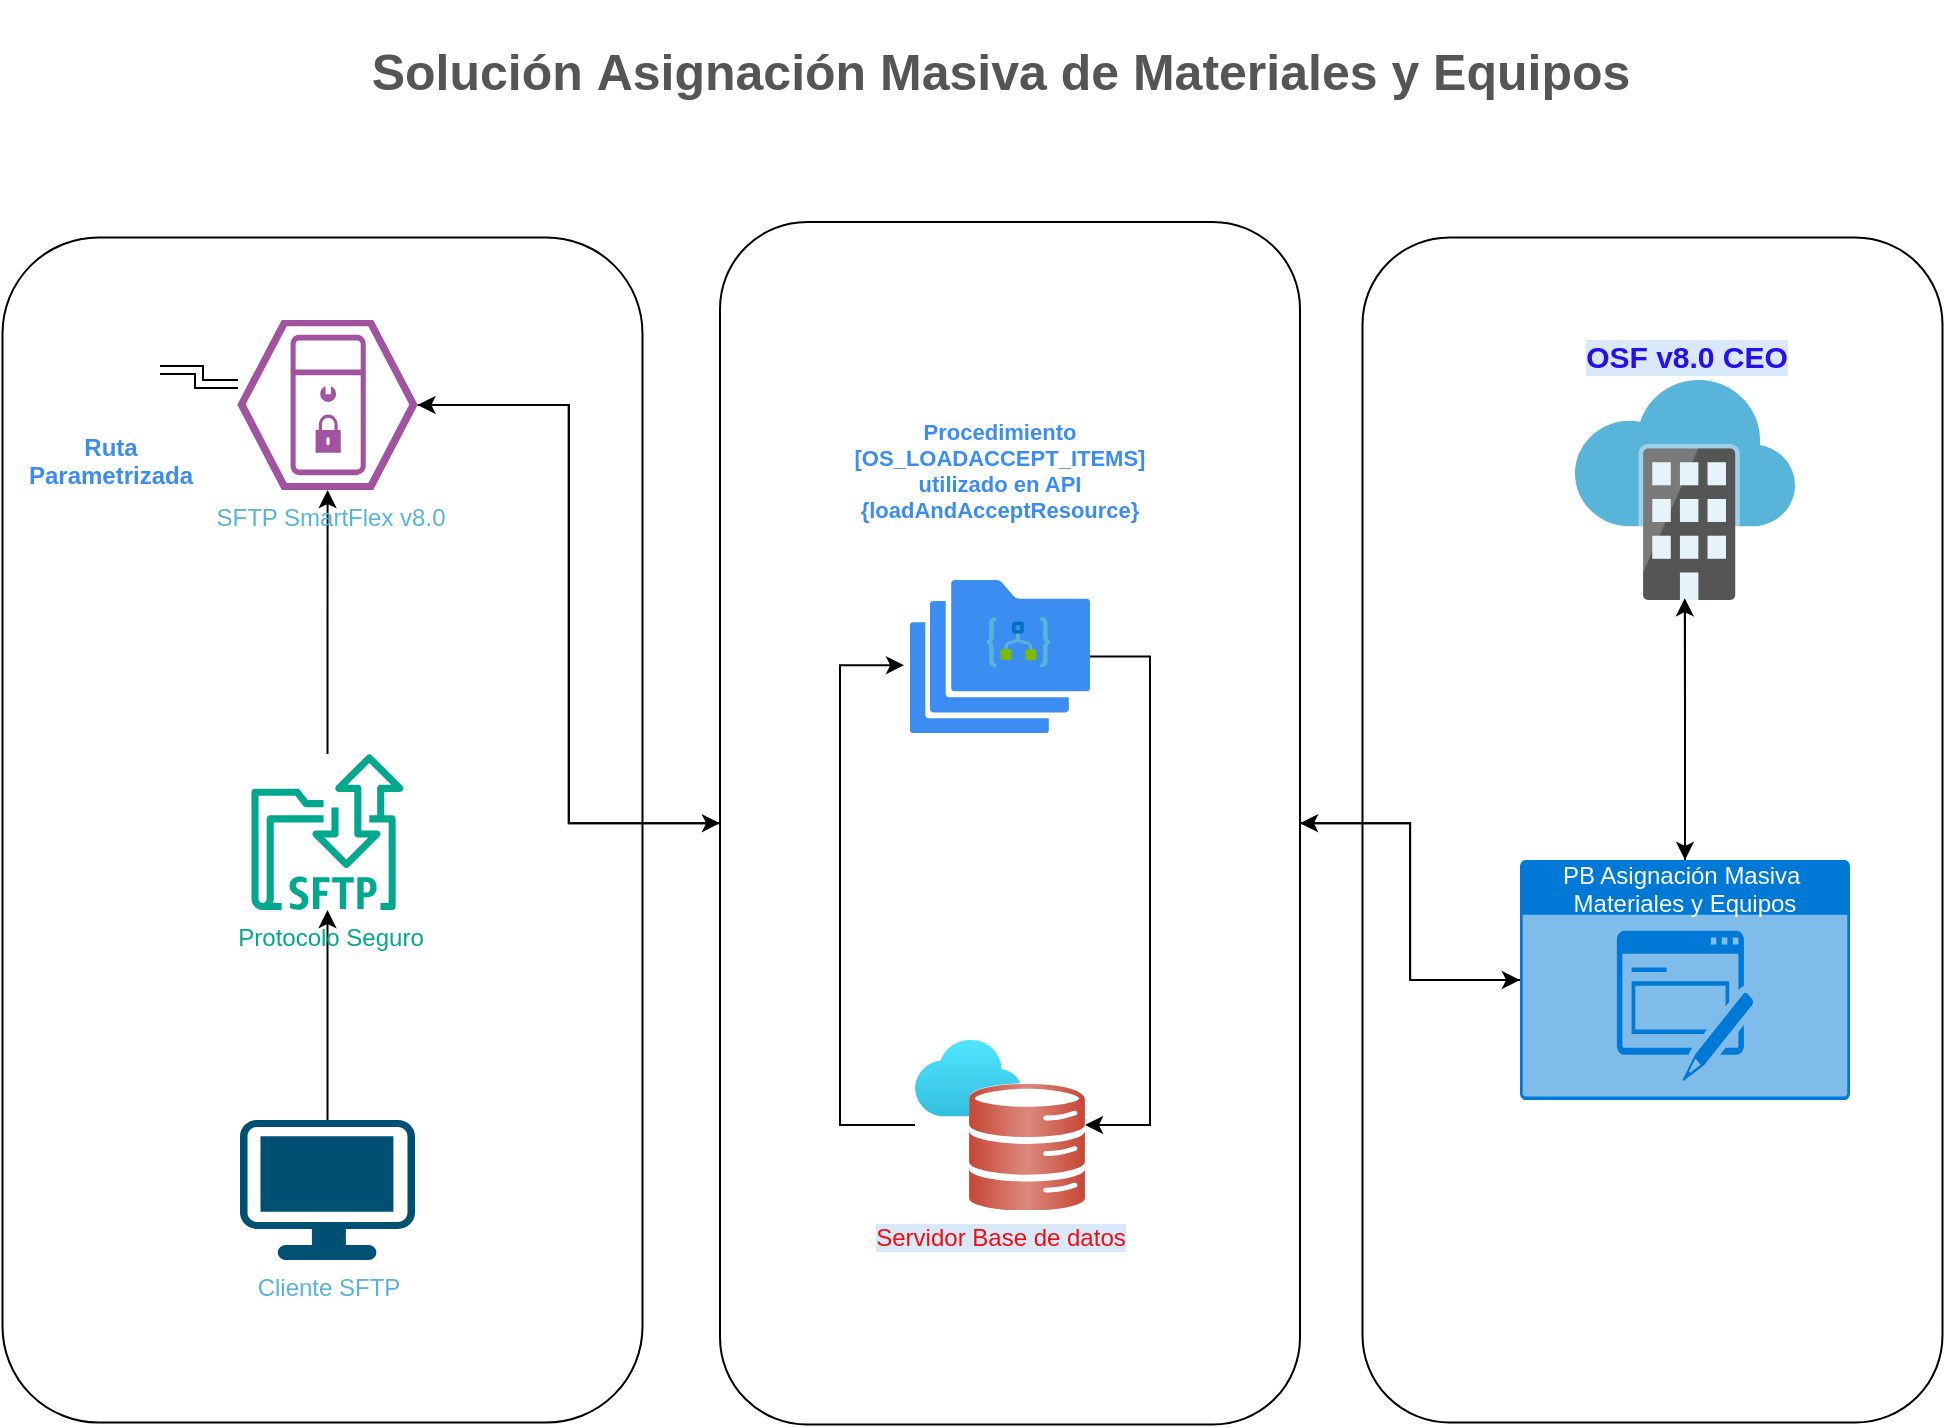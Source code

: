 <mxfile version="28.1.0">
  <diagram name="Página-1" id="GaKZNHGlAN73U_5XXHMx">
    <mxGraphModel dx="1418" dy="786" grid="1" gridSize="10" guides="1" tooltips="1" connect="1" arrows="1" fold="1" page="1" pageScale="1" pageWidth="1169" pageHeight="827" math="0" shadow="0">
      <root>
        <mxCell id="0" />
        <mxCell id="1" parent="0" />
        <mxCell id="tklojOHJzrnAR231xeOE-2" value="" style="rounded=1;whiteSpace=wrap;html=1;rotation=90;" parent="1" vertex="1">
          <mxGeometry x="600" y="330" width="592.5" height="290" as="geometry" />
        </mxCell>
        <mxCell id="tklojOHJzrnAR231xeOE-22" value="" style="rounded=1;whiteSpace=wrap;html=1;rotation=90;" parent="1" vertex="1">
          <mxGeometry x="274.38" y="326.63" width="601.25" height="290" as="geometry" />
        </mxCell>
        <mxCell id="tklojOHJzrnAR231xeOE-23" value="" style="rounded=1;whiteSpace=wrap;html=1;rotation=90;" parent="1" vertex="1">
          <mxGeometry x="-65" y="315" width="592.5" height="320" as="geometry" />
        </mxCell>
        <mxCell id="tklojOHJzrnAR231xeOE-1" value="OSF v8.0 CEO" style="image;sketch=0;aspect=fixed;html=1;points=[];align=center;fontSize=15;image=img/lib/mscae/Software_as_a_Service.svg;labelBackgroundColor=light-dark(#dae8fc, #ededed);fontColor=light-dark(#280eec, #ededed);fontStyle=1;labelPosition=center;verticalLabelPosition=top;verticalAlign=bottom;" parent="1" vertex="1">
          <mxGeometry x="857.5" y="250" width="110" height="110" as="geometry" />
        </mxCell>
        <mxCell id="tklojOHJzrnAR231xeOE-12" style="edgeStyle=orthogonalEdgeStyle;rounded=0;orthogonalLoop=1;jettySize=auto;html=1;" parent="1" source="tklojOHJzrnAR231xeOE-8" target="tklojOHJzrnAR231xeOE-10" edge="1">
          <mxGeometry relative="1" as="geometry" />
        </mxCell>
        <mxCell id="tklojOHJzrnAR231xeOE-8" value="Cliente SFTP" style="points=[[0.03,0.03,0],[0.5,0,0],[0.97,0.03,0],[1,0.4,0],[0.97,0.745,0],[0.5,1,0],[0.03,0.745,0],[0,0.4,0]];verticalLabelPosition=bottom;sketch=0;html=1;verticalAlign=top;aspect=fixed;align=center;pointerEvents=1;shape=mxgraph.cisco19.workstation;fillColor=#005073;strokeColor=none;fontColor=light-dark(#59b4d9, #ededed);" parent="1" vertex="1">
          <mxGeometry x="190" y="620" width="87.5" height="70" as="geometry" />
        </mxCell>
        <mxCell id="tklojOHJzrnAR231xeOE-20" style="edgeStyle=orthogonalEdgeStyle;rounded=0;orthogonalLoop=1;jettySize=auto;html=1;" parent="1" source="tklojOHJzrnAR231xeOE-10" target="tklojOHJzrnAR231xeOE-15" edge="1">
          <mxGeometry relative="1" as="geometry" />
        </mxCell>
        <mxCell id="tklojOHJzrnAR231xeOE-10" value="Protocolo Seguro" style="sketch=0;outlineConnect=0;fontColor=light-dark(#01a88d, #bdc7d4);gradientColor=none;fillColor=#01A88D;strokeColor=none;dashed=0;verticalLabelPosition=bottom;verticalAlign=top;align=center;html=1;fontSize=12;fontStyle=0;aspect=fixed;shape=mxgraph.aws4.transfer_for_sftp_resource;spacingLeft=2;" parent="1" vertex="1">
          <mxGeometry x="192.75" y="437" width="82" height="78" as="geometry" />
        </mxCell>
        <mxCell id="tklojOHJzrnAR231xeOE-34" style="edgeStyle=orthogonalEdgeStyle;rounded=0;orthogonalLoop=1;jettySize=auto;html=1;" parent="1" source="tklojOHJzrnAR231xeOE-15" target="tklojOHJzrnAR231xeOE-22" edge="1">
          <mxGeometry relative="1" as="geometry" />
        </mxCell>
        <mxCell id="tklojOHJzrnAR231xeOE-15" value="SFTP SmartFlex v8.0" style="verticalLabelPosition=bottom;sketch=0;html=1;fillColor=#A153A0;strokeColor=#ffffff;verticalAlign=top;align=center;points=[[0,0.5,0],[0.125,0.25,0],[0.25,0,0],[0.5,0,0],[0.75,0,0],[0.875,0.25,0],[1,0.5,0],[0.875,0.75,0],[0.75,1,0],[0.5,1,0],[0.125,0.75,0]];pointerEvents=1;shape=mxgraph.cisco_safe.compositeIcon;bgIcon=mxgraph.cisco_safe.design.blank_device;resIcon=mxgraph.cisco_safe.design.server_3;labelPosition=center;spacingLeft=2;fontColor=light-dark(#59b4d9, #ededed);" parent="1" vertex="1">
          <mxGeometry x="188.75" y="220" width="90" height="85" as="geometry" />
        </mxCell>
        <mxCell id="tklojOHJzrnAR231xeOE-27" style="edgeStyle=orthogonalEdgeStyle;rounded=0;orthogonalLoop=1;jettySize=auto;html=1;entryX=0.5;entryY=0;entryDx=0;entryDy=0;" parent="1" source="tklojOHJzrnAR231xeOE-16" target="tklojOHJzrnAR231xeOE-22" edge="1">
          <mxGeometry relative="1" as="geometry" />
        </mxCell>
        <mxCell id="tklojOHJzrnAR231xeOE-16" value="PB Asignación Masiva&amp;nbsp;&lt;div&gt;Materiales y Equipos&lt;/div&gt;&lt;div&gt;&lt;br&gt;&lt;div&gt;&lt;br&gt;&lt;/div&gt;&lt;/div&gt;" style="html=1;whiteSpace=wrap;strokeColor=none;fillColor=#0079D6;labelPosition=center;verticalLabelPosition=middle;verticalAlign=top;align=center;fontSize=12;outlineConnect=0;spacingTop=-6;fontColor=#FFFFFF;sketch=0;shape=mxgraph.sitemap.form;" parent="1" vertex="1">
          <mxGeometry x="830" y="490" width="165" height="120" as="geometry" />
        </mxCell>
        <mxCell id="tklojOHJzrnAR231xeOE-17" value="Servidor Base de datos" style="image;aspect=fixed;html=1;points=[];align=center;fontSize=12;image=img/lib/azure2/databases/Oracle_Database.svg;labelBackgroundColor=light-dark(#dae8fc, #ededed);fontColor=light-dark(#f20d0d, #ededed);" parent="1" vertex="1">
          <mxGeometry x="527.5" y="580" width="85" height="85" as="geometry" />
        </mxCell>
        <mxCell id="tklojOHJzrnAR231xeOE-26" value="Procedimiento&#xa;[OS_LOADACCEPT_ITEMS]&#xa;utilizado en API&#xa;{loadAndAcceptResource}&#xa;&#xa;" style="group;labelPosition=center;verticalLabelPosition=top;align=center;verticalAlign=bottom;fontStyle=1;fontColor=light-dark(#3b8df1, #ededed);fontSize=11;" parent="1" vertex="1" connectable="0">
          <mxGeometry x="525" y="350" width="90" height="80" as="geometry" />
        </mxCell>
        <mxCell id="tklojOHJzrnAR231xeOE-25" value="" style="sketch=0;html=1;aspect=fixed;strokeColor=none;shadow=0;fillColor=#3B8DF1;verticalAlign=top;labelPosition=center;verticalLabelPosition=bottom;shape=mxgraph.gcp2.folders" parent="tklojOHJzrnAR231xeOE-26" vertex="1">
          <mxGeometry width="90" height="76.498" as="geometry" />
        </mxCell>
        <mxCell id="tklojOHJzrnAR231xeOE-24" value="" style="image;sketch=0;aspect=fixed;html=1;points=[];align=center;fontSize=12;image=img/lib/mscae/Logic_Apps.svg;" parent="tklojOHJzrnAR231xeOE-26" vertex="1">
          <mxGeometry x="38.249" y="18.667" width="31.874" height="24.862" as="geometry" />
        </mxCell>
        <mxCell id="tklojOHJzrnAR231xeOE-28" style="edgeStyle=orthogonalEdgeStyle;rounded=0;orthogonalLoop=1;jettySize=auto;html=1;entryX=0.5;entryY=0;entryDx=0;entryDy=0;entryPerimeter=0;" parent="1" source="tklojOHJzrnAR231xeOE-1" target="tklojOHJzrnAR231xeOE-16" edge="1">
          <mxGeometry relative="1" as="geometry" />
        </mxCell>
        <mxCell id="tklojOHJzrnAR231xeOE-29" style="edgeStyle=orthogonalEdgeStyle;rounded=0;orthogonalLoop=1;jettySize=auto;html=1;entryX=0.499;entryY=0.992;entryDx=0;entryDy=0;entryPerimeter=0;" parent="1" source="tklojOHJzrnAR231xeOE-16" target="tklojOHJzrnAR231xeOE-1" edge="1">
          <mxGeometry relative="1" as="geometry" />
        </mxCell>
        <mxCell id="tklojOHJzrnAR231xeOE-30" style="edgeStyle=orthogonalEdgeStyle;rounded=0;orthogonalLoop=1;jettySize=auto;html=1;entryX=0;entryY=0.5;entryDx=0;entryDy=0;entryPerimeter=0;exitX=0.5;exitY=0;exitDx=0;exitDy=0;" parent="1" source="tklojOHJzrnAR231xeOE-22" target="tklojOHJzrnAR231xeOE-16" edge="1">
          <mxGeometry relative="1" as="geometry" />
        </mxCell>
        <mxCell id="tklojOHJzrnAR231xeOE-35" style="edgeStyle=orthogonalEdgeStyle;rounded=0;orthogonalLoop=1;jettySize=auto;html=1;entryX=1;entryY=0.5;entryDx=0;entryDy=0;entryPerimeter=0;" parent="1" source="tklojOHJzrnAR231xeOE-22" target="tklojOHJzrnAR231xeOE-15" edge="1">
          <mxGeometry relative="1" as="geometry" />
        </mxCell>
        <mxCell id="tklojOHJzrnAR231xeOE-36" style="edgeStyle=entityRelationEdgeStyle;rounded=0;orthogonalLoop=1;jettySize=auto;html=1;strokeColor=default;" parent="1" source="tklojOHJzrnAR231xeOE-25" target="tklojOHJzrnAR231xeOE-17" edge="1">
          <mxGeometry relative="1" as="geometry" />
        </mxCell>
        <mxCell id="tklojOHJzrnAR231xeOE-38" style="edgeStyle=orthogonalEdgeStyle;rounded=0;orthogonalLoop=1;jettySize=auto;html=1;entryX=-0.033;entryY=0.557;entryDx=0;entryDy=0;entryPerimeter=0;" parent="1" source="tklojOHJzrnAR231xeOE-17" target="tklojOHJzrnAR231xeOE-25" edge="1">
          <mxGeometry relative="1" as="geometry">
            <Array as="points">
              <mxPoint x="490" y="623" />
              <mxPoint x="490" y="393" />
            </Array>
          </mxGeometry>
        </mxCell>
        <mxCell id="PaSD0ZUk3fDogM5hzEUK-1" value="Solución&amp;nbsp;&lt;span style=&quot;background-color: transparent; color: light-dark(rgb(85, 85, 85), rgb(237, 237, 237));&quot;&gt;Asignación Masiva de Materiales y Equipos&lt;/span&gt;" style="text;html=1;fontSize=25;fontStyle=1;verticalAlign=middle;align=center;strokeWidth=3;fontColor=light-dark(#555555, #ededed);" parent="1" vertex="1">
          <mxGeometry x="110" y="60" width="920" height="70" as="geometry" />
        </mxCell>
        <mxCell id="DQhsDFS7Y7FfYDSMO6gJ-1" value="Ruta&lt;div&gt;Parametrizada&lt;/div&gt;" style="shape=image;html=1;verticalAlign=top;verticalLabelPosition=bottom;labelBackgroundColor=#ffffff;imageAspect=0;aspect=fixed;image=https://icons.diagrams.net/icon-cache1/WHCompare_Servers___Web_Hosting-2845/sftp-1033.svg;fontStyle=1;fontColor=light-dark(#3b8df1, #ededed);" parent="1" vertex="1">
          <mxGeometry x="100" y="220" width="50" height="50" as="geometry" />
        </mxCell>
        <mxCell id="DQhsDFS7Y7FfYDSMO6gJ-2" style="edgeStyle=elbowEdgeStyle;rounded=0;orthogonalLoop=1;jettySize=auto;html=1;entryX=0.003;entryY=0.376;entryDx=0;entryDy=0;entryPerimeter=0;shape=link;" parent="1" source="DQhsDFS7Y7FfYDSMO6gJ-1" target="tklojOHJzrnAR231xeOE-15" edge="1">
          <mxGeometry relative="1" as="geometry" />
        </mxCell>
      </root>
    </mxGraphModel>
  </diagram>
</mxfile>
